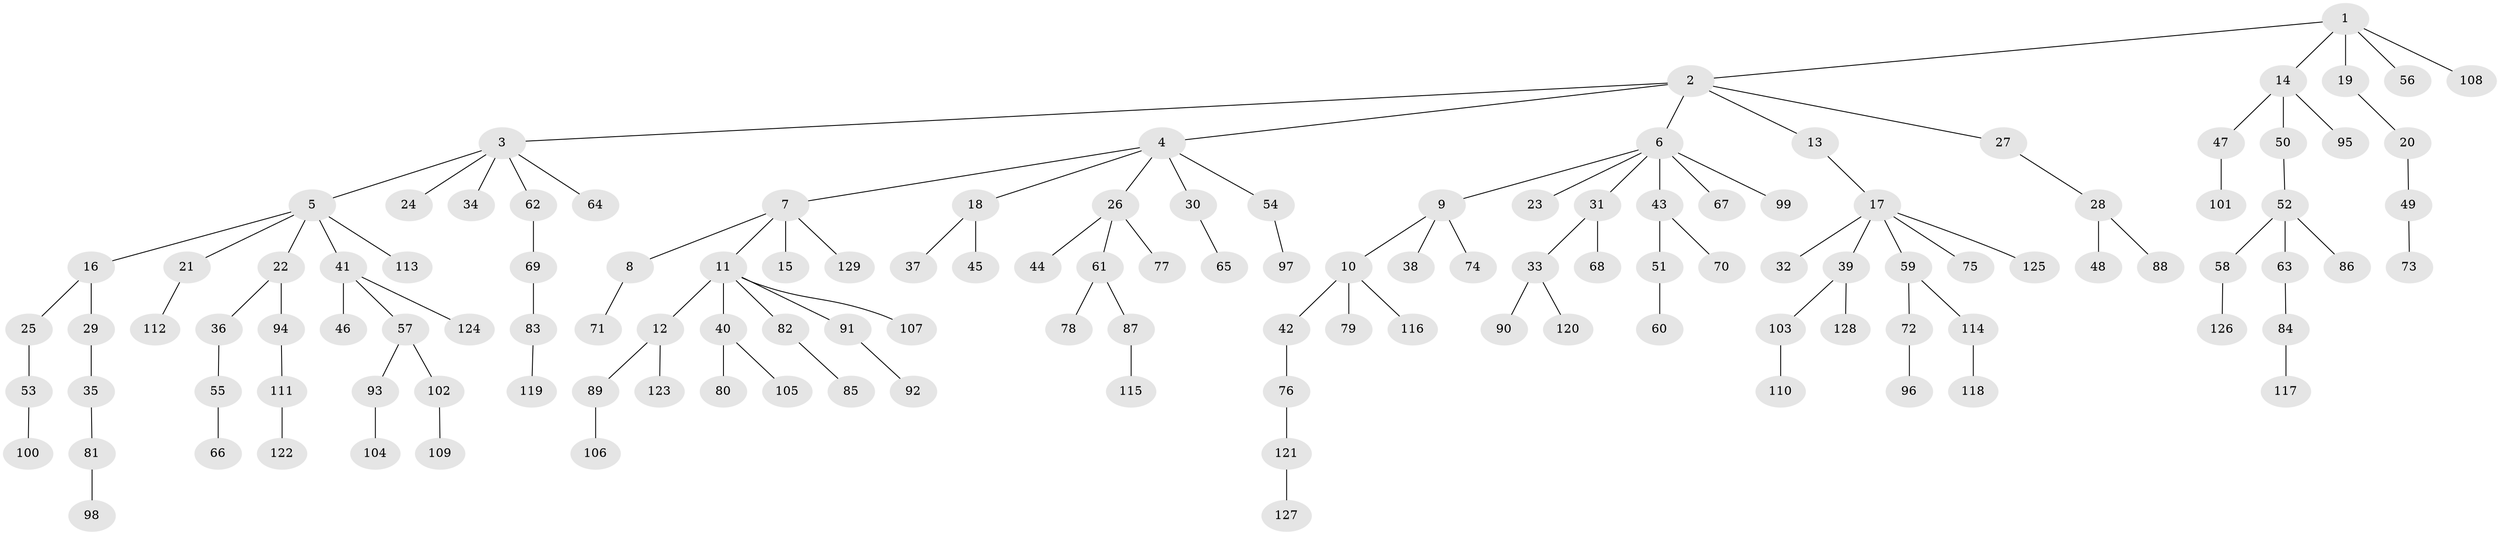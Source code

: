 // coarse degree distribution, {5: 0.03333333333333333, 10: 0.011111111111111112, 6: 0.022222222222222223, 8: 0.011111111111111112, 4: 0.05555555555555555, 1: 0.5777777777777777, 2: 0.18888888888888888, 3: 0.1}
// Generated by graph-tools (version 1.1) at 2025/52/02/27/25 19:52:13]
// undirected, 129 vertices, 128 edges
graph export_dot {
graph [start="1"]
  node [color=gray90,style=filled];
  1;
  2;
  3;
  4;
  5;
  6;
  7;
  8;
  9;
  10;
  11;
  12;
  13;
  14;
  15;
  16;
  17;
  18;
  19;
  20;
  21;
  22;
  23;
  24;
  25;
  26;
  27;
  28;
  29;
  30;
  31;
  32;
  33;
  34;
  35;
  36;
  37;
  38;
  39;
  40;
  41;
  42;
  43;
  44;
  45;
  46;
  47;
  48;
  49;
  50;
  51;
  52;
  53;
  54;
  55;
  56;
  57;
  58;
  59;
  60;
  61;
  62;
  63;
  64;
  65;
  66;
  67;
  68;
  69;
  70;
  71;
  72;
  73;
  74;
  75;
  76;
  77;
  78;
  79;
  80;
  81;
  82;
  83;
  84;
  85;
  86;
  87;
  88;
  89;
  90;
  91;
  92;
  93;
  94;
  95;
  96;
  97;
  98;
  99;
  100;
  101;
  102;
  103;
  104;
  105;
  106;
  107;
  108;
  109;
  110;
  111;
  112;
  113;
  114;
  115;
  116;
  117;
  118;
  119;
  120;
  121;
  122;
  123;
  124;
  125;
  126;
  127;
  128;
  129;
  1 -- 2;
  1 -- 14;
  1 -- 19;
  1 -- 56;
  1 -- 108;
  2 -- 3;
  2 -- 4;
  2 -- 6;
  2 -- 13;
  2 -- 27;
  3 -- 5;
  3 -- 24;
  3 -- 34;
  3 -- 62;
  3 -- 64;
  4 -- 7;
  4 -- 18;
  4 -- 26;
  4 -- 30;
  4 -- 54;
  5 -- 16;
  5 -- 21;
  5 -- 22;
  5 -- 41;
  5 -- 113;
  6 -- 9;
  6 -- 23;
  6 -- 31;
  6 -- 43;
  6 -- 67;
  6 -- 99;
  7 -- 8;
  7 -- 11;
  7 -- 15;
  7 -- 129;
  8 -- 71;
  9 -- 10;
  9 -- 38;
  9 -- 74;
  10 -- 42;
  10 -- 79;
  10 -- 116;
  11 -- 12;
  11 -- 40;
  11 -- 82;
  11 -- 91;
  11 -- 107;
  12 -- 89;
  12 -- 123;
  13 -- 17;
  14 -- 47;
  14 -- 50;
  14 -- 95;
  16 -- 25;
  16 -- 29;
  17 -- 32;
  17 -- 39;
  17 -- 59;
  17 -- 75;
  17 -- 125;
  18 -- 37;
  18 -- 45;
  19 -- 20;
  20 -- 49;
  21 -- 112;
  22 -- 36;
  22 -- 94;
  25 -- 53;
  26 -- 44;
  26 -- 61;
  26 -- 77;
  27 -- 28;
  28 -- 48;
  28 -- 88;
  29 -- 35;
  30 -- 65;
  31 -- 33;
  31 -- 68;
  33 -- 90;
  33 -- 120;
  35 -- 81;
  36 -- 55;
  39 -- 103;
  39 -- 128;
  40 -- 80;
  40 -- 105;
  41 -- 46;
  41 -- 57;
  41 -- 124;
  42 -- 76;
  43 -- 51;
  43 -- 70;
  47 -- 101;
  49 -- 73;
  50 -- 52;
  51 -- 60;
  52 -- 58;
  52 -- 63;
  52 -- 86;
  53 -- 100;
  54 -- 97;
  55 -- 66;
  57 -- 93;
  57 -- 102;
  58 -- 126;
  59 -- 72;
  59 -- 114;
  61 -- 78;
  61 -- 87;
  62 -- 69;
  63 -- 84;
  69 -- 83;
  72 -- 96;
  76 -- 121;
  81 -- 98;
  82 -- 85;
  83 -- 119;
  84 -- 117;
  87 -- 115;
  89 -- 106;
  91 -- 92;
  93 -- 104;
  94 -- 111;
  102 -- 109;
  103 -- 110;
  111 -- 122;
  114 -- 118;
  121 -- 127;
}
